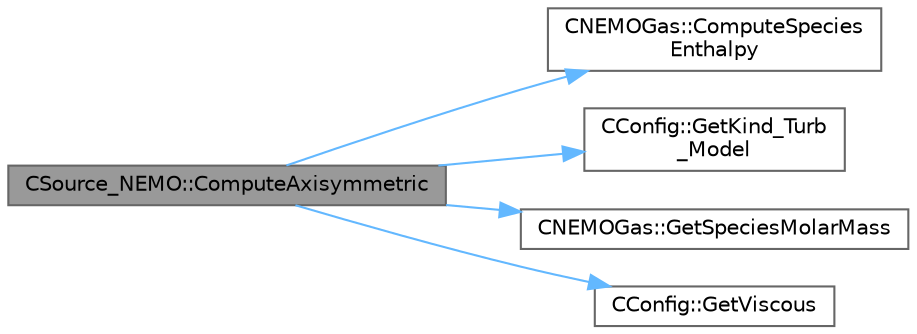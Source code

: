 digraph "CSource_NEMO::ComputeAxisymmetric"
{
 // LATEX_PDF_SIZE
  bgcolor="transparent";
  edge [fontname=Helvetica,fontsize=10,labelfontname=Helvetica,labelfontsize=10];
  node [fontname=Helvetica,fontsize=10,shape=box,height=0.2,width=0.4];
  rankdir="LR";
  Node1 [id="Node000001",label="CSource_NEMO::ComputeAxisymmetric",height=0.2,width=0.4,color="gray40", fillcolor="grey60", style="filled", fontcolor="black",tooltip="Residual of axissymetric source term."];
  Node1 -> Node2 [id="edge1_Node000001_Node000002",color="steelblue1",style="solid",tooltip=" "];
  Node2 [id="Node000002",label="CNEMOGas::ComputeSpecies\lEnthalpy",height=0.2,width=0.4,color="grey40", fillcolor="white", style="filled",URL="$classCNEMOGas.html#a2c65399e95b0a1c136c5a3b9e5934a30",tooltip="Compute species enthalpies."];
  Node1 -> Node3 [id="edge2_Node000001_Node000003",color="steelblue1",style="solid",tooltip=" "];
  Node3 [id="Node000003",label="CConfig::GetKind_Turb\l_Model",height=0.2,width=0.4,color="grey40", fillcolor="white", style="filled",URL="$classCConfig.html#a42cf888b42ce34079b2e3987bbf147dd",tooltip="Get the kind of the turbulence model."];
  Node1 -> Node4 [id="edge3_Node000001_Node000004",color="steelblue1",style="solid",tooltip=" "];
  Node4 [id="Node000004",label="CNEMOGas::GetSpeciesMolarMass",height=0.2,width=0.4,color="grey40", fillcolor="white", style="filled",URL="$classCNEMOGas.html#a9930722d0060cbbe1fb63010f179b7e4",tooltip="Get species molar mass."];
  Node1 -> Node5 [id="edge4_Node000001_Node000005",color="steelblue1",style="solid",tooltip=" "];
  Node5 [id="Node000005",label="CConfig::GetViscous",height=0.2,width=0.4,color="grey40", fillcolor="white", style="filled",URL="$classCConfig.html#ad59acb5f80aaddccaa0f2f5bef3e3e78",tooltip="Determines if problem is viscous."];
}
